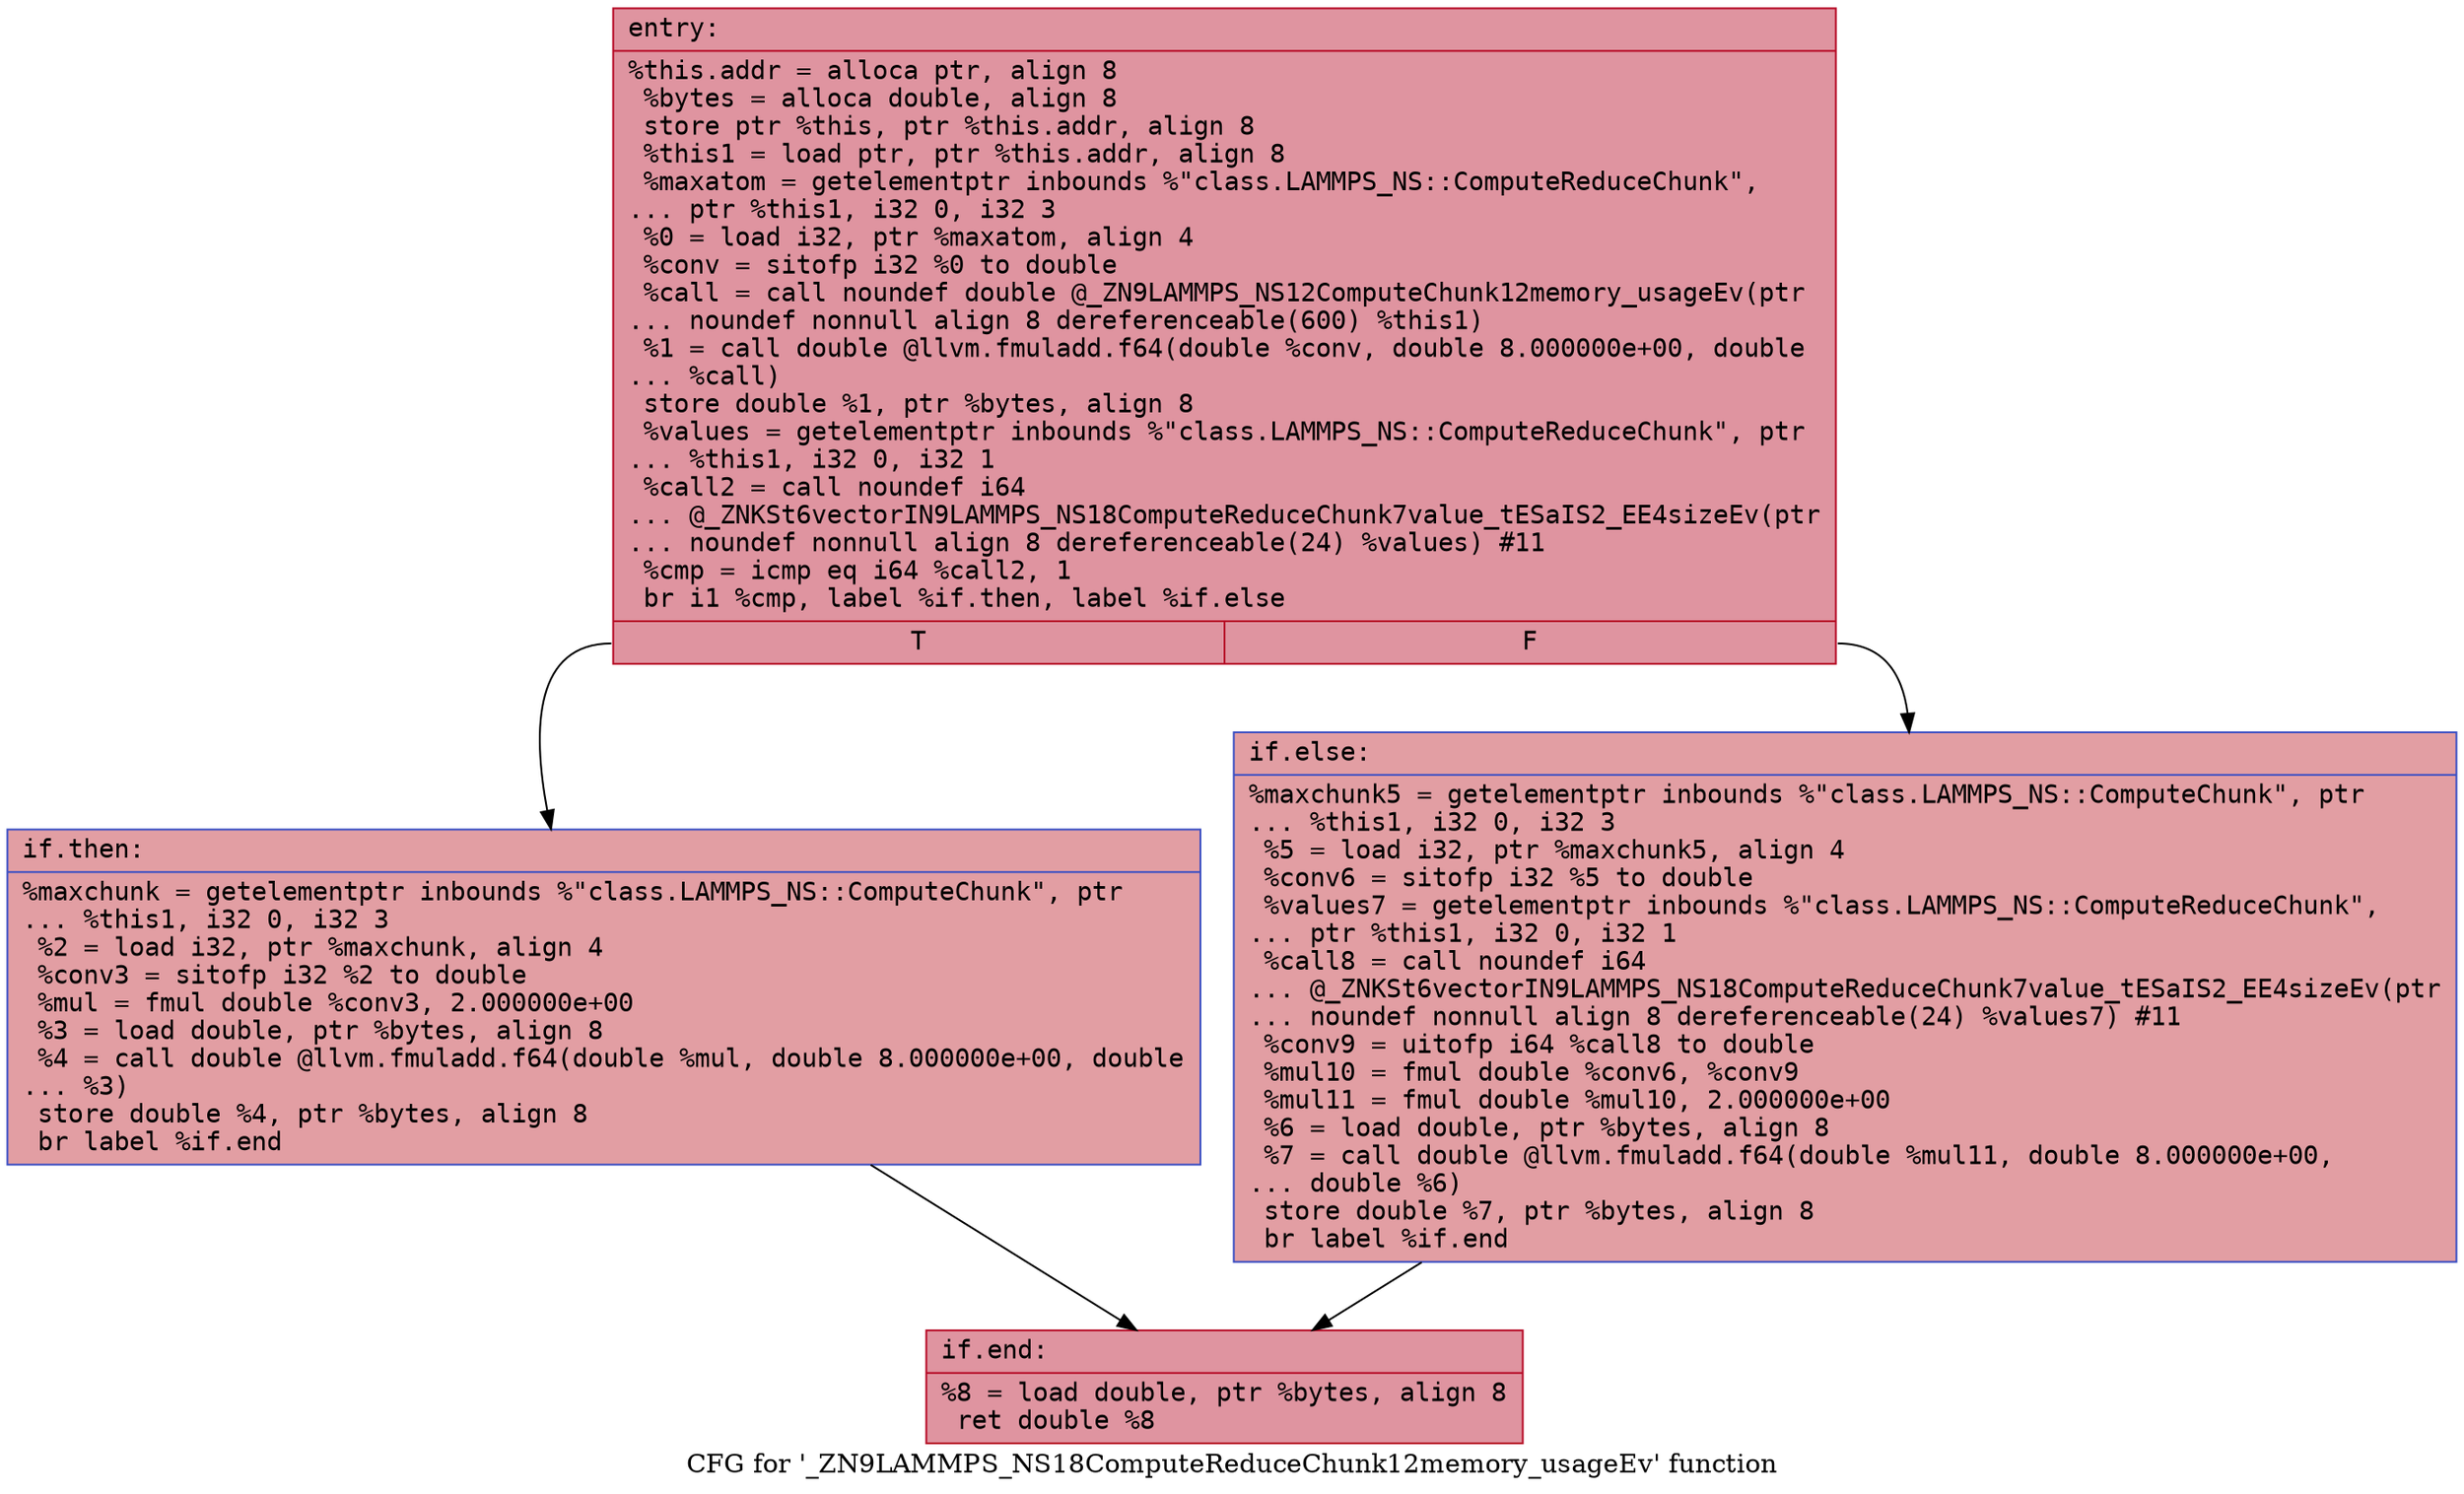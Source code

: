 digraph "CFG for '_ZN9LAMMPS_NS18ComputeReduceChunk12memory_usageEv' function" {
	label="CFG for '_ZN9LAMMPS_NS18ComputeReduceChunk12memory_usageEv' function";

	Node0x562fdb23fec0 [shape=record,color="#b70d28ff", style=filled, fillcolor="#b70d2870" fontname="Courier",label="{entry:\l|  %this.addr = alloca ptr, align 8\l  %bytes = alloca double, align 8\l  store ptr %this, ptr %this.addr, align 8\l  %this1 = load ptr, ptr %this.addr, align 8\l  %maxatom = getelementptr inbounds %\"class.LAMMPS_NS::ComputeReduceChunk\",\l... ptr %this1, i32 0, i32 3\l  %0 = load i32, ptr %maxatom, align 4\l  %conv = sitofp i32 %0 to double\l  %call = call noundef double @_ZN9LAMMPS_NS12ComputeChunk12memory_usageEv(ptr\l... noundef nonnull align 8 dereferenceable(600) %this1)\l  %1 = call double @llvm.fmuladd.f64(double %conv, double 8.000000e+00, double\l... %call)\l  store double %1, ptr %bytes, align 8\l  %values = getelementptr inbounds %\"class.LAMMPS_NS::ComputeReduceChunk\", ptr\l... %this1, i32 0, i32 1\l  %call2 = call noundef i64\l... @_ZNKSt6vectorIN9LAMMPS_NS18ComputeReduceChunk7value_tESaIS2_EE4sizeEv(ptr\l... noundef nonnull align 8 dereferenceable(24) %values) #11\l  %cmp = icmp eq i64 %call2, 1\l  br i1 %cmp, label %if.then, label %if.else\l|{<s0>T|<s1>F}}"];
	Node0x562fdb23fec0:s0 -> Node0x562fdb2406d0[tooltip="entry -> if.then\nProbability 50.00%" ];
	Node0x562fdb23fec0:s1 -> Node0x562fdb240920[tooltip="entry -> if.else\nProbability 50.00%" ];
	Node0x562fdb2406d0 [shape=record,color="#3d50c3ff", style=filled, fillcolor="#be242e70" fontname="Courier",label="{if.then:\l|  %maxchunk = getelementptr inbounds %\"class.LAMMPS_NS::ComputeChunk\", ptr\l... %this1, i32 0, i32 3\l  %2 = load i32, ptr %maxchunk, align 4\l  %conv3 = sitofp i32 %2 to double\l  %mul = fmul double %conv3, 2.000000e+00\l  %3 = load double, ptr %bytes, align 8\l  %4 = call double @llvm.fmuladd.f64(double %mul, double 8.000000e+00, double\l... %3)\l  store double %4, ptr %bytes, align 8\l  br label %if.end\l}"];
	Node0x562fdb2406d0 -> Node0x562fdb241040[tooltip="if.then -> if.end\nProbability 100.00%" ];
	Node0x562fdb240920 [shape=record,color="#3d50c3ff", style=filled, fillcolor="#be242e70" fontname="Courier",label="{if.else:\l|  %maxchunk5 = getelementptr inbounds %\"class.LAMMPS_NS::ComputeChunk\", ptr\l... %this1, i32 0, i32 3\l  %5 = load i32, ptr %maxchunk5, align 4\l  %conv6 = sitofp i32 %5 to double\l  %values7 = getelementptr inbounds %\"class.LAMMPS_NS::ComputeReduceChunk\",\l... ptr %this1, i32 0, i32 1\l  %call8 = call noundef i64\l... @_ZNKSt6vectorIN9LAMMPS_NS18ComputeReduceChunk7value_tESaIS2_EE4sizeEv(ptr\l... noundef nonnull align 8 dereferenceable(24) %values7) #11\l  %conv9 = uitofp i64 %call8 to double\l  %mul10 = fmul double %conv6, %conv9\l  %mul11 = fmul double %mul10, 2.000000e+00\l  %6 = load double, ptr %bytes, align 8\l  %7 = call double @llvm.fmuladd.f64(double %mul11, double 8.000000e+00,\l... double %6)\l  store double %7, ptr %bytes, align 8\l  br label %if.end\l}"];
	Node0x562fdb240920 -> Node0x562fdb241040[tooltip="if.else -> if.end\nProbability 100.00%" ];
	Node0x562fdb241040 [shape=record,color="#b70d28ff", style=filled, fillcolor="#b70d2870" fontname="Courier",label="{if.end:\l|  %8 = load double, ptr %bytes, align 8\l  ret double %8\l}"];
}
